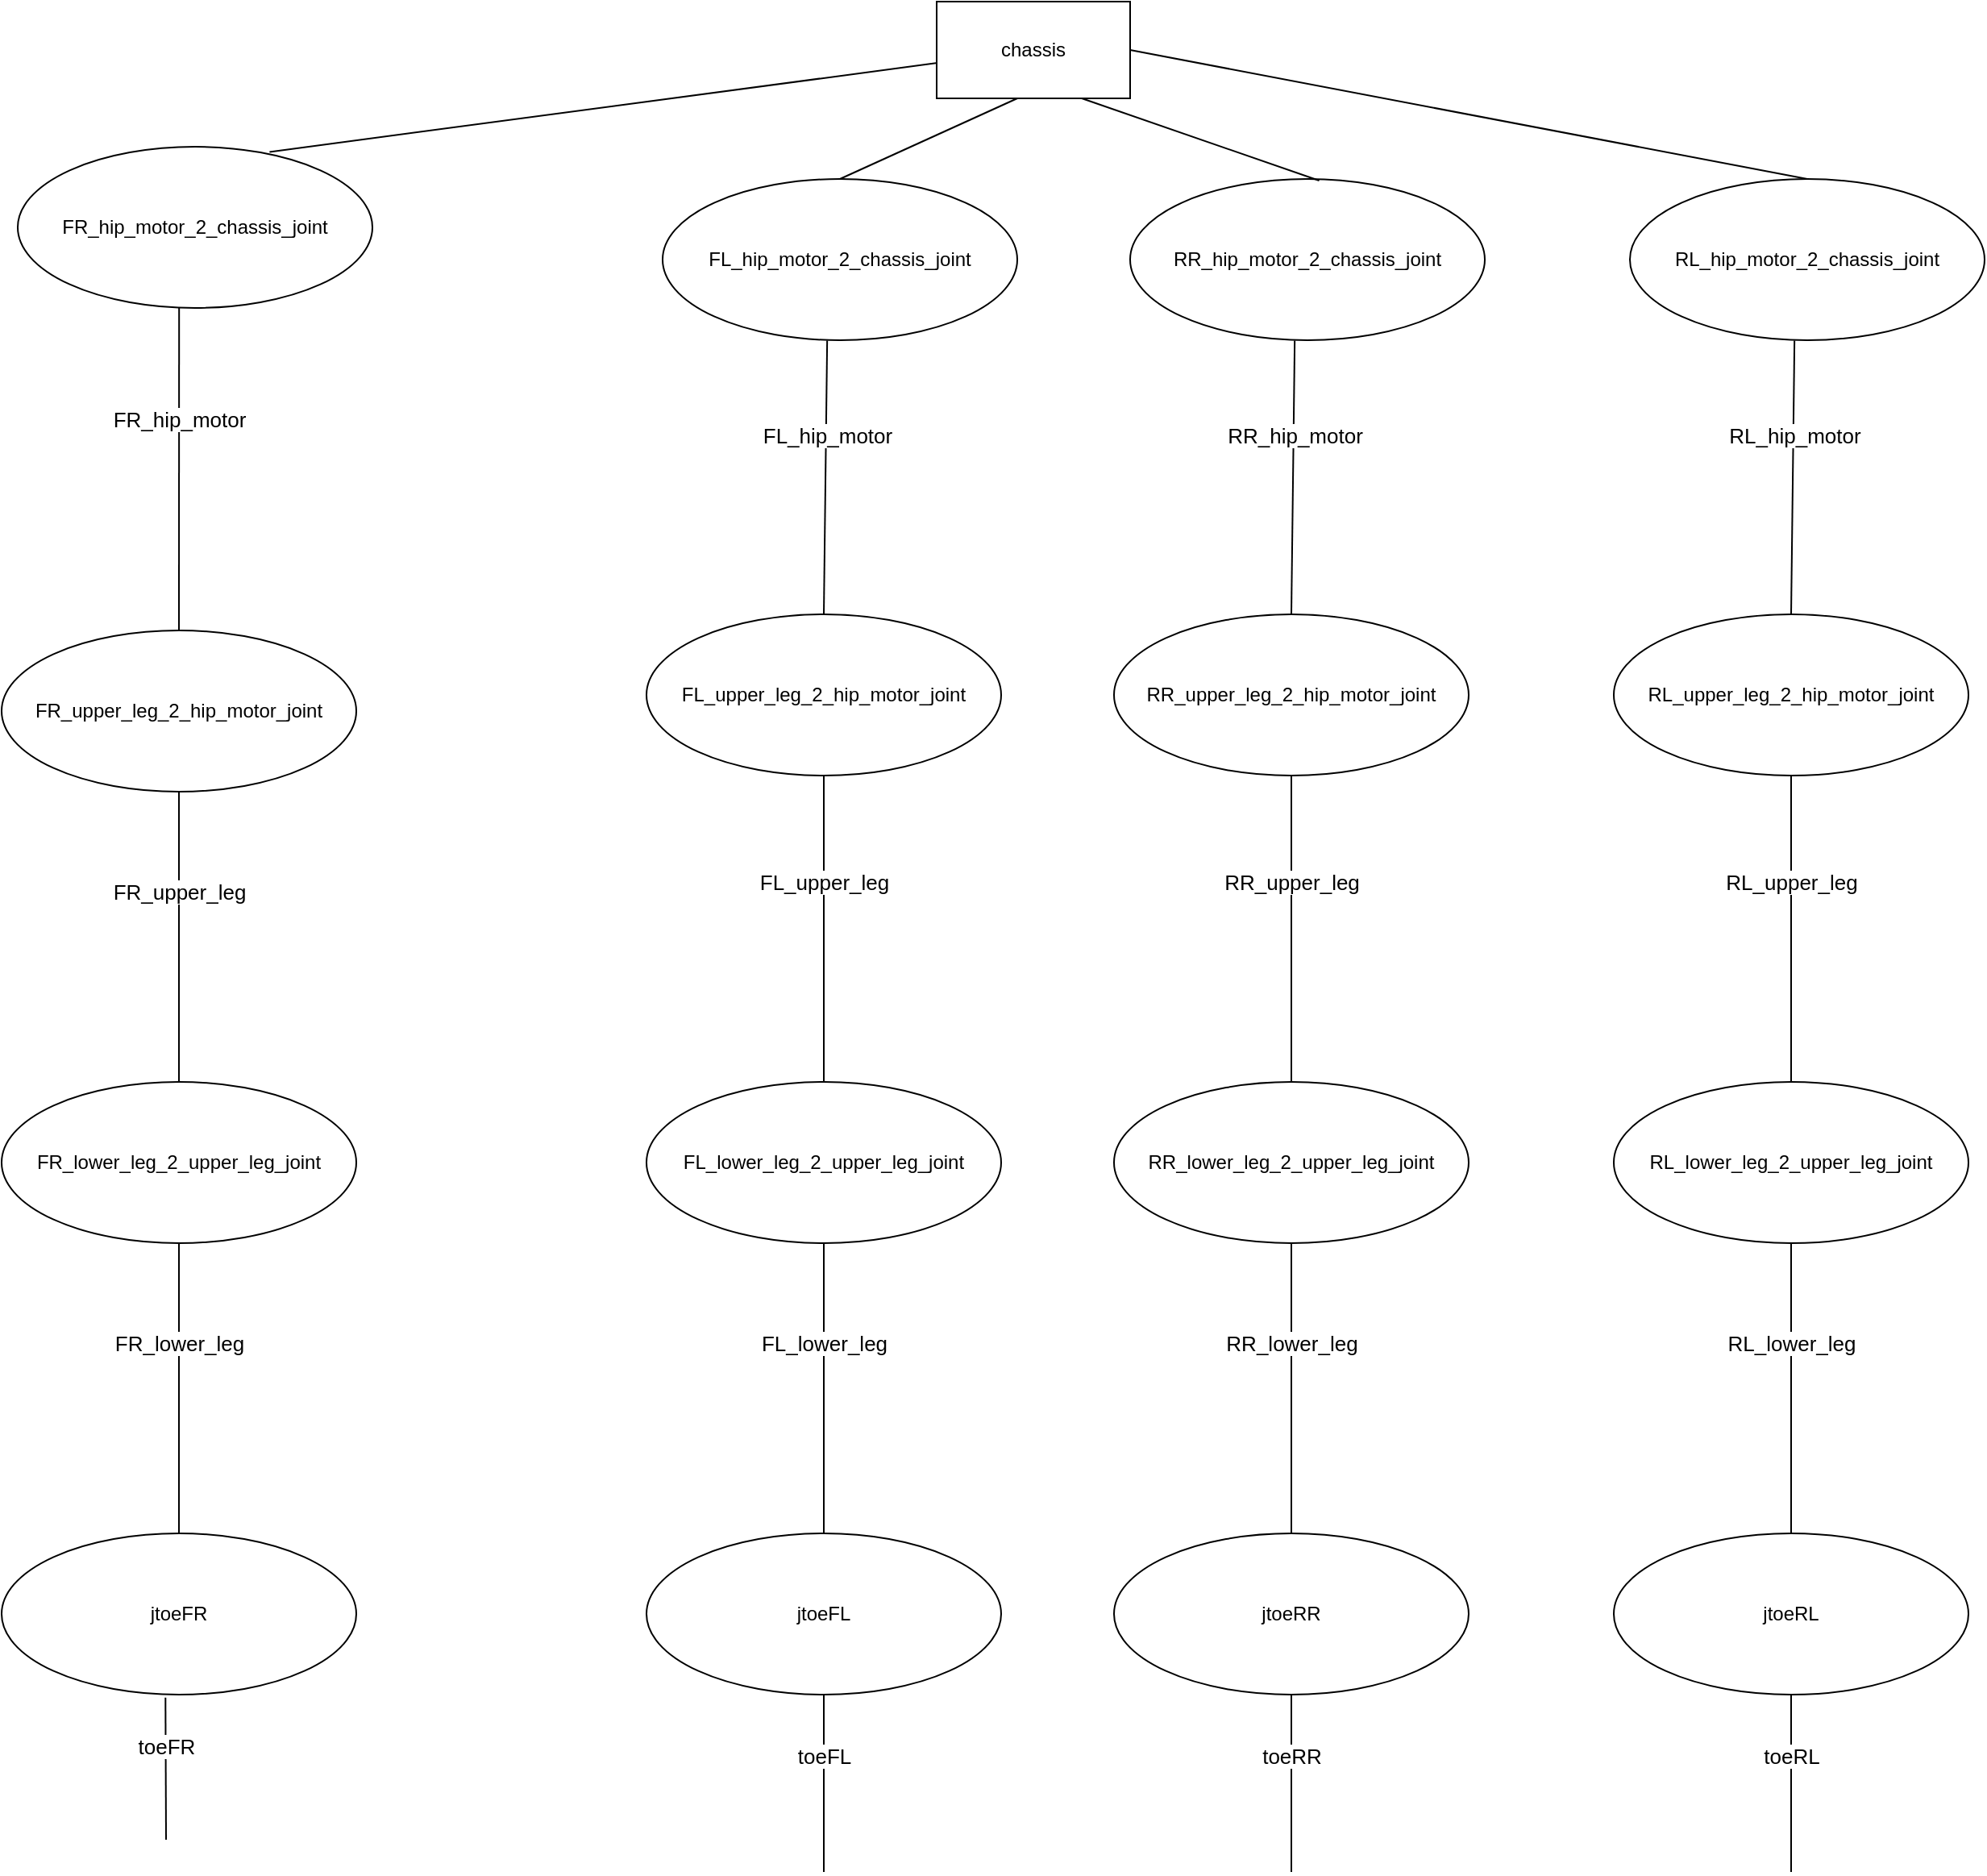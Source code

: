 <mxfile>
    <diagram id="nNIQ-rBxQEmGkfX5BAYO" name="Page-1">
        <mxGraphModel dx="1369" dy="940" grid="1" gridSize="10" guides="1" tooltips="1" connect="1" arrows="1" fold="1" page="0" pageScale="1" pageWidth="1100" pageHeight="850" background="none" math="0" shadow="0">
            <root>
                <mxCell id="0"/>
                <mxCell id="1" parent="0"/>
                <mxCell id="3" value="FR_hip_motor_2_chassis_joint" style="ellipse;whiteSpace=wrap;html=1;" vertex="1" parent="1">
                    <mxGeometry x="-210" y="180" width="220" height="100" as="geometry"/>
                </mxCell>
                <mxCell id="9" value="FR_upper_leg_2_hip_motor_joint" style="ellipse;whiteSpace=wrap;html=1;" vertex="1" parent="1">
                    <mxGeometry x="-220" y="480" width="220" height="100" as="geometry"/>
                </mxCell>
                <mxCell id="12" value="chassis" style="rounded=0;whiteSpace=wrap;html=1;" vertex="1" parent="1">
                    <mxGeometry x="360" y="90" width="120" height="60" as="geometry"/>
                </mxCell>
                <mxCell id="14" value="" style="endArrow=none;html=1;entryX=-0.004;entryY=0.636;entryDx=0;entryDy=0;entryPerimeter=0;exitX=0.71;exitY=0.032;exitDx=0;exitDy=0;exitPerimeter=0;" edge="1" parent="1" source="3" target="12">
                    <mxGeometry width="50" height="50" relative="1" as="geometry">
                        <mxPoint x="220" y="170" as="sourcePoint"/>
                        <mxPoint x="270" y="120" as="targetPoint"/>
                    </mxGeometry>
                </mxCell>
                <mxCell id="16" value="" style="endArrow=none;html=1;entryX=0.455;entryY=1;entryDx=0;entryDy=0;entryPerimeter=0;exitX=0.5;exitY=0;exitDx=0;exitDy=0;" edge="1" parent="1" source="9" target="3">
                    <mxGeometry width="50" height="50" relative="1" as="geometry">
                        <mxPoint x="130" y="470" as="sourcePoint"/>
                        <mxPoint x="183.32" y="380.0" as="targetPoint"/>
                    </mxGeometry>
                </mxCell>
                <mxCell id="17" value="&lt;font style=&quot;font-size: 13px&quot;&gt;FR_hip_motor&lt;/font&gt;" style="edgeLabel;html=1;align=center;verticalAlign=middle;resizable=0;points=[];" vertex="1" connectable="0" parent="16">
                    <mxGeometry x="0.312" relative="1" as="geometry">
                        <mxPoint as="offset"/>
                    </mxGeometry>
                </mxCell>
                <mxCell id="18" value="" style="endArrow=none;html=1;entryX=0.5;entryY=1;entryDx=0;entryDy=0;exitX=0.5;exitY=0;exitDx=0;exitDy=0;" edge="1" parent="1" source="20" target="9">
                    <mxGeometry width="50" height="50" relative="1" as="geometry">
                        <mxPoint x="129.5" y="770" as="sourcePoint"/>
                        <mxPoint x="129.6" y="600" as="targetPoint"/>
                    </mxGeometry>
                </mxCell>
                <mxCell id="19" value="&lt;font style=&quot;font-size: 13px&quot;&gt;FR_upper_leg&lt;/font&gt;" style="edgeLabel;html=1;align=center;verticalAlign=middle;resizable=0;points=[];" vertex="1" connectable="0" parent="18">
                    <mxGeometry x="0.312" relative="1" as="geometry">
                        <mxPoint as="offset"/>
                    </mxGeometry>
                </mxCell>
                <mxCell id="20" value="FR_lower_leg_2_upper_leg_joint" style="ellipse;whiteSpace=wrap;html=1;" vertex="1" parent="1">
                    <mxGeometry x="-220" y="760" width="220" height="100" as="geometry"/>
                </mxCell>
                <mxCell id="21" value="" style="endArrow=none;html=1;entryX=0.5;entryY=1;entryDx=0;entryDy=0;exitX=0.5;exitY=0;exitDx=0;exitDy=0;" edge="1" parent="1" source="63" target="20">
                    <mxGeometry width="50" height="50" relative="1" as="geometry">
                        <mxPoint x="-110" y="1030" as="sourcePoint"/>
                        <mxPoint x="130" y="890" as="targetPoint"/>
                    </mxGeometry>
                </mxCell>
                <mxCell id="22" value="&lt;font style=&quot;font-size: 13px&quot;&gt;FR_lower_leg&lt;br&gt;&lt;/font&gt;" style="edgeLabel;html=1;align=center;verticalAlign=middle;resizable=0;points=[];" vertex="1" connectable="0" parent="21">
                    <mxGeometry x="0.312" relative="1" as="geometry">
                        <mxPoint as="offset"/>
                    </mxGeometry>
                </mxCell>
                <mxCell id="23" value="" style="endArrow=none;html=1;entryX=0.417;entryY=1;entryDx=0;entryDy=0;entryPerimeter=0;exitX=0.5;exitY=0;exitDx=0;exitDy=0;" edge="1" parent="1" source="24" target="12">
                    <mxGeometry width="50" height="50" relative="1" as="geometry">
                        <mxPoint x="330" y="200" as="sourcePoint"/>
                        <mxPoint x="433.32" y="180.0" as="targetPoint"/>
                    </mxGeometry>
                </mxCell>
                <mxCell id="24" value="FL_hip_motor_2_chassis_joint" style="ellipse;whiteSpace=wrap;html=1;" vertex="1" parent="1">
                    <mxGeometry x="190" y="200" width="220" height="100" as="geometry"/>
                </mxCell>
                <mxCell id="25" value="" style="endArrow=none;html=1;entryX=0.464;entryY=1.002;entryDx=0;entryDy=0;entryPerimeter=0;exitX=0.5;exitY=0;exitDx=0;exitDy=0;" edge="1" parent="1" source="27" target="24">
                    <mxGeometry width="50" height="50" relative="1" as="geometry">
                        <mxPoint x="292" y="460" as="sourcePoint"/>
                        <mxPoint x="290.1" y="320" as="targetPoint"/>
                    </mxGeometry>
                </mxCell>
                <mxCell id="26" value="&lt;font style=&quot;font-size: 13px&quot;&gt;FL_hip_motor&lt;/font&gt;" style="edgeLabel;html=1;align=center;verticalAlign=middle;resizable=0;points=[];" vertex="1" connectable="0" parent="25">
                    <mxGeometry x="0.312" relative="1" as="geometry">
                        <mxPoint as="offset"/>
                    </mxGeometry>
                </mxCell>
                <mxCell id="27" value="FL_upper_leg_2_hip_motor_joint" style="ellipse;whiteSpace=wrap;html=1;" vertex="1" parent="1">
                    <mxGeometry x="180" y="470" width="220" height="100" as="geometry"/>
                </mxCell>
                <mxCell id="28" value="" style="endArrow=none;html=1;entryX=0.5;entryY=1;entryDx=0;entryDy=0;exitX=0.5;exitY=0;exitDx=0;exitDy=0;" edge="1" parent="1" source="30" target="27">
                    <mxGeometry width="50" height="50" relative="1" as="geometry">
                        <mxPoint x="290" y="750" as="sourcePoint"/>
                        <mxPoint x="289.5" y="580" as="targetPoint"/>
                    </mxGeometry>
                </mxCell>
                <mxCell id="29" value="&lt;font style=&quot;font-size: 13px&quot;&gt;FL_upper_leg&lt;/font&gt;" style="edgeLabel;html=1;align=center;verticalAlign=middle;resizable=0;points=[];" vertex="1" connectable="0" parent="28">
                    <mxGeometry x="0.312" relative="1" as="geometry">
                        <mxPoint as="offset"/>
                    </mxGeometry>
                </mxCell>
                <mxCell id="30" value="FL_lower_leg_2_upper_leg_joint" style="ellipse;whiteSpace=wrap;html=1;" vertex="1" parent="1">
                    <mxGeometry x="180" y="760" width="220" height="100" as="geometry"/>
                </mxCell>
                <mxCell id="31" value="" style="endArrow=none;html=1;entryX=0.5;entryY=1;entryDx=0;entryDy=0;exitX=0.5;exitY=0;exitDx=0;exitDy=0;" edge="1" parent="1" source="60" target="30">
                    <mxGeometry width="50" height="50" relative="1" as="geometry">
                        <mxPoint x="290" y="1030" as="sourcePoint"/>
                        <mxPoint x="289.5" y="880" as="targetPoint"/>
                    </mxGeometry>
                </mxCell>
                <mxCell id="32" value="&lt;font style=&quot;font-size: 13px&quot;&gt;FL_lower_leg&lt;/font&gt;" style="edgeLabel;html=1;align=center;verticalAlign=middle;resizable=0;points=[];" vertex="1" connectable="0" parent="31">
                    <mxGeometry x="0.312" relative="1" as="geometry">
                        <mxPoint as="offset"/>
                    </mxGeometry>
                </mxCell>
                <mxCell id="33" value="RR_hip_motor_2_chassis_joint" style="ellipse;whiteSpace=wrap;html=1;" vertex="1" parent="1">
                    <mxGeometry x="480" y="200" width="220" height="100" as="geometry"/>
                </mxCell>
                <mxCell id="34" value="" style="endArrow=none;html=1;entryX=0.464;entryY=1.002;entryDx=0;entryDy=0;entryPerimeter=0;exitX=0.5;exitY=0;exitDx=0;exitDy=0;" edge="1" parent="1" source="36" target="33">
                    <mxGeometry width="50" height="50" relative="1" as="geometry">
                        <mxPoint x="582" y="460" as="sourcePoint"/>
                        <mxPoint x="580.1" y="320" as="targetPoint"/>
                    </mxGeometry>
                </mxCell>
                <mxCell id="35" value="&lt;font style=&quot;font-size: 13px&quot;&gt;RR_hip_motor&lt;/font&gt;" style="edgeLabel;html=1;align=center;verticalAlign=middle;resizable=0;points=[];" vertex="1" connectable="0" parent="34">
                    <mxGeometry x="0.312" relative="1" as="geometry">
                        <mxPoint as="offset"/>
                    </mxGeometry>
                </mxCell>
                <mxCell id="36" value="RR_upper_leg_2_hip_motor_joint" style="ellipse;whiteSpace=wrap;html=1;" vertex="1" parent="1">
                    <mxGeometry x="470" y="470" width="220" height="100" as="geometry"/>
                </mxCell>
                <mxCell id="37" value="" style="endArrow=none;html=1;entryX=0.5;entryY=1;entryDx=0;entryDy=0;exitX=0.5;exitY=0;exitDx=0;exitDy=0;" edge="1" parent="1" source="39" target="36">
                    <mxGeometry width="50" height="50" relative="1" as="geometry">
                        <mxPoint x="580" y="750" as="sourcePoint"/>
                        <mxPoint x="579.5" y="580" as="targetPoint"/>
                    </mxGeometry>
                </mxCell>
                <mxCell id="38" value="&lt;font style=&quot;font-size: 13px&quot;&gt;RR_upper_leg&lt;/font&gt;" style="edgeLabel;html=1;align=center;verticalAlign=middle;resizable=0;points=[];" vertex="1" connectable="0" parent="37">
                    <mxGeometry x="0.312" relative="1" as="geometry">
                        <mxPoint as="offset"/>
                    </mxGeometry>
                </mxCell>
                <mxCell id="39" value="RR_lower_leg_2_upper_leg_joint" style="ellipse;whiteSpace=wrap;html=1;" vertex="1" parent="1">
                    <mxGeometry x="470" y="760" width="220" height="100" as="geometry"/>
                </mxCell>
                <mxCell id="40" value="" style="endArrow=none;html=1;entryX=0.5;entryY=1;entryDx=0;entryDy=0;exitX=0.5;exitY=0;exitDx=0;exitDy=0;" edge="1" parent="1" target="39" source="57">
                    <mxGeometry width="50" height="50" relative="1" as="geometry">
                        <mxPoint x="580" y="1030" as="sourcePoint"/>
                        <mxPoint x="579.5" y="880" as="targetPoint"/>
                    </mxGeometry>
                </mxCell>
                <mxCell id="41" value="&lt;font style=&quot;font-size: 13px&quot;&gt;RR_lower_leg&lt;/font&gt;" style="edgeLabel;html=1;align=center;verticalAlign=middle;resizable=0;points=[];" vertex="1" connectable="0" parent="40">
                    <mxGeometry x="0.312" relative="1" as="geometry">
                        <mxPoint as="offset"/>
                    </mxGeometry>
                </mxCell>
                <mxCell id="42" value="" style="endArrow=none;html=1;entryX=0.75;entryY=1;entryDx=0;entryDy=0;exitX=0.533;exitY=0.01;exitDx=0;exitDy=0;exitPerimeter=0;" edge="1" parent="1" source="33" target="12">
                    <mxGeometry width="50" height="50" relative="1" as="geometry">
                        <mxPoint x="310" y="210" as="sourcePoint"/>
                        <mxPoint x="420.04" y="160" as="targetPoint"/>
                    </mxGeometry>
                </mxCell>
                <mxCell id="43" value="RL_hip_motor_2_chassis_joint" style="ellipse;whiteSpace=wrap;html=1;" vertex="1" parent="1">
                    <mxGeometry x="790" y="200" width="220" height="100" as="geometry"/>
                </mxCell>
                <mxCell id="44" value="" style="endArrow=none;html=1;entryX=0.464;entryY=1.002;entryDx=0;entryDy=0;entryPerimeter=0;exitX=0.5;exitY=0;exitDx=0;exitDy=0;" edge="1" parent="1" source="46" target="43">
                    <mxGeometry width="50" height="50" relative="1" as="geometry">
                        <mxPoint x="892" y="460" as="sourcePoint"/>
                        <mxPoint x="890.1" y="320" as="targetPoint"/>
                    </mxGeometry>
                </mxCell>
                <mxCell id="45" value="&lt;font style=&quot;font-size: 13px&quot;&gt;RL_hip_motor&lt;/font&gt;" style="edgeLabel;html=1;align=center;verticalAlign=middle;resizable=0;points=[];" vertex="1" connectable="0" parent="44">
                    <mxGeometry x="0.312" relative="1" as="geometry">
                        <mxPoint as="offset"/>
                    </mxGeometry>
                </mxCell>
                <mxCell id="46" value="RL_upper_leg_2_hip_motor_joint" style="ellipse;whiteSpace=wrap;html=1;" vertex="1" parent="1">
                    <mxGeometry x="780" y="470" width="220" height="100" as="geometry"/>
                </mxCell>
                <mxCell id="47" value="" style="endArrow=none;html=1;entryX=0.5;entryY=1;entryDx=0;entryDy=0;exitX=0.5;exitY=0;exitDx=0;exitDy=0;" edge="1" parent="1" source="49" target="46">
                    <mxGeometry width="50" height="50" relative="1" as="geometry">
                        <mxPoint x="890" y="750" as="sourcePoint"/>
                        <mxPoint x="889.5" y="580" as="targetPoint"/>
                    </mxGeometry>
                </mxCell>
                <mxCell id="48" value="&lt;font style=&quot;font-size: 13px&quot;&gt;RL_upper_leg&lt;/font&gt;" style="edgeLabel;html=1;align=center;verticalAlign=middle;resizable=0;points=[];" vertex="1" connectable="0" parent="47">
                    <mxGeometry x="0.312" relative="1" as="geometry">
                        <mxPoint as="offset"/>
                    </mxGeometry>
                </mxCell>
                <mxCell id="49" value="RL_lower_leg_2_upper_leg_joint" style="ellipse;whiteSpace=wrap;html=1;" vertex="1" parent="1">
                    <mxGeometry x="780" y="760" width="220" height="100" as="geometry"/>
                </mxCell>
                <mxCell id="50" value="" style="endArrow=none;html=1;entryX=0.5;entryY=1;entryDx=0;entryDy=0;exitX=0.5;exitY=0;exitDx=0;exitDy=0;" edge="1" parent="1" target="49" source="53">
                    <mxGeometry width="50" height="50" relative="1" as="geometry">
                        <mxPoint x="890" y="1030" as="sourcePoint"/>
                        <mxPoint x="889.5" y="880" as="targetPoint"/>
                    </mxGeometry>
                </mxCell>
                <mxCell id="51" value="&lt;font style=&quot;font-size: 13px&quot;&gt;RL_lower_leg&lt;/font&gt;" style="edgeLabel;html=1;align=center;verticalAlign=middle;resizable=0;points=[];" vertex="1" connectable="0" parent="50">
                    <mxGeometry x="0.312" relative="1" as="geometry">
                        <mxPoint as="offset"/>
                    </mxGeometry>
                </mxCell>
                <mxCell id="52" value="" style="endArrow=none;html=1;entryX=1;entryY=0.5;entryDx=0;entryDy=0;exitX=0.5;exitY=0;exitDx=0;exitDy=0;" edge="1" parent="1" source="43" target="12">
                    <mxGeometry width="50" height="50" relative="1" as="geometry">
                        <mxPoint x="707.26" y="161" as="sourcePoint"/>
                        <mxPoint x="560" y="110" as="targetPoint"/>
                    </mxGeometry>
                </mxCell>
                <mxCell id="53" value="jtoeRL" style="ellipse;whiteSpace=wrap;html=1;" vertex="1" parent="1">
                    <mxGeometry x="780" y="1040" width="220" height="100" as="geometry"/>
                </mxCell>
                <mxCell id="55" value="" style="endArrow=none;html=1;entryX=0.5;entryY=1;entryDx=0;entryDy=0;" edge="1" parent="1" target="53">
                    <mxGeometry width="50" height="50" relative="1" as="geometry">
                        <mxPoint x="890" y="1250" as="sourcePoint"/>
                        <mxPoint x="889.5" y="1150" as="targetPoint"/>
                    </mxGeometry>
                </mxCell>
                <mxCell id="56" value="&lt;font style=&quot;font-size: 13px&quot;&gt;toeRL&lt;/font&gt;" style="edgeLabel;html=1;align=center;verticalAlign=middle;resizable=0;points=[];" vertex="1" connectable="0" parent="55">
                    <mxGeometry x="0.312" relative="1" as="geometry">
                        <mxPoint as="offset"/>
                    </mxGeometry>
                </mxCell>
                <mxCell id="57" value="jtoeRR" style="ellipse;whiteSpace=wrap;html=1;" vertex="1" parent="1">
                    <mxGeometry x="470" y="1040" width="220" height="100" as="geometry"/>
                </mxCell>
                <mxCell id="58" value="" style="endArrow=none;html=1;entryX=0.5;entryY=1;entryDx=0;entryDy=0;" edge="1" parent="1" target="57">
                    <mxGeometry width="50" height="50" relative="1" as="geometry">
                        <mxPoint x="580" y="1250" as="sourcePoint"/>
                        <mxPoint x="579.5" y="1150" as="targetPoint"/>
                    </mxGeometry>
                </mxCell>
                <mxCell id="59" value="&lt;font style=&quot;font-size: 13px&quot;&gt;toeRR&lt;br&gt;&lt;/font&gt;" style="edgeLabel;html=1;align=center;verticalAlign=middle;resizable=0;points=[];" vertex="1" connectable="0" parent="58">
                    <mxGeometry x="0.312" relative="1" as="geometry">
                        <mxPoint as="offset"/>
                    </mxGeometry>
                </mxCell>
                <mxCell id="60" value="jtoeFL" style="ellipse;whiteSpace=wrap;html=1;" vertex="1" parent="1">
                    <mxGeometry x="180" y="1040" width="220" height="100" as="geometry"/>
                </mxCell>
                <mxCell id="61" value="" style="endArrow=none;html=1;entryX=0.5;entryY=1;entryDx=0;entryDy=0;" edge="1" parent="1" target="60">
                    <mxGeometry width="50" height="50" relative="1" as="geometry">
                        <mxPoint x="290" y="1250" as="sourcePoint"/>
                        <mxPoint x="289.5" y="1150" as="targetPoint"/>
                    </mxGeometry>
                </mxCell>
                <mxCell id="62" value="&lt;font style=&quot;font-size: 13px&quot;&gt;toeFL&lt;br&gt;&lt;/font&gt;" style="edgeLabel;html=1;align=center;verticalAlign=middle;resizable=0;points=[];" vertex="1" connectable="0" parent="61">
                    <mxGeometry x="0.312" relative="1" as="geometry">
                        <mxPoint as="offset"/>
                    </mxGeometry>
                </mxCell>
                <mxCell id="63" value="jtoeFR" style="ellipse;whiteSpace=wrap;html=1;" vertex="1" parent="1">
                    <mxGeometry x="-220" y="1040" width="220" height="100" as="geometry"/>
                </mxCell>
                <mxCell id="64" value="" style="endArrow=none;html=1;entryX=0.462;entryY=1.019;entryDx=0;entryDy=0;entryPerimeter=0;" edge="1" parent="1" target="63">
                    <mxGeometry width="50" height="50" relative="1" as="geometry">
                        <mxPoint x="-118" y="1230" as="sourcePoint"/>
                        <mxPoint x="-50" y="1180" as="targetPoint"/>
                    </mxGeometry>
                </mxCell>
                <mxCell id="65" value="&lt;font style=&quot;font-size: 13px&quot;&gt;toeFR&lt;br&gt;&lt;/font&gt;" style="edgeLabel;html=1;align=center;verticalAlign=middle;resizable=0;points=[];" vertex="1" connectable="0" parent="64">
                    <mxGeometry x="0.312" relative="1" as="geometry">
                        <mxPoint as="offset"/>
                    </mxGeometry>
                </mxCell>
            </root>
        </mxGraphModel>
    </diagram>
</mxfile>
